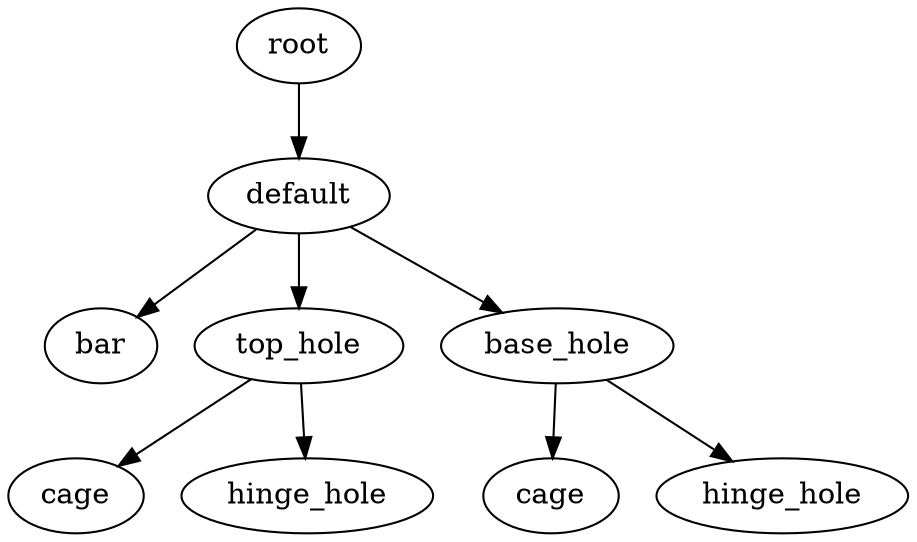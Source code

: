 digraph default {
    root_265 [label="root"];
    default_266 [label="default"];
    bar_267 [label="bar"];
    top_hole_268 [label="top_hole"];
    cage_269 [label="cage"];
    hinge_hole_270 [label="hinge_hole"];
    base_hole_271 [label="base_hole"];
    cage_272 [label="cage"];
    hinge_hole_273 [label="hinge_hole"];
    root_265 -> default_266;
    default_266 -> bar_267;
    default_266 -> top_hole_268;
    top_hole_268 -> cage_269;
    top_hole_268 -> hinge_hole_270;
    default_266 -> base_hole_271;
    base_hole_271 -> cage_272;
    base_hole_271 -> hinge_hole_273;
}
